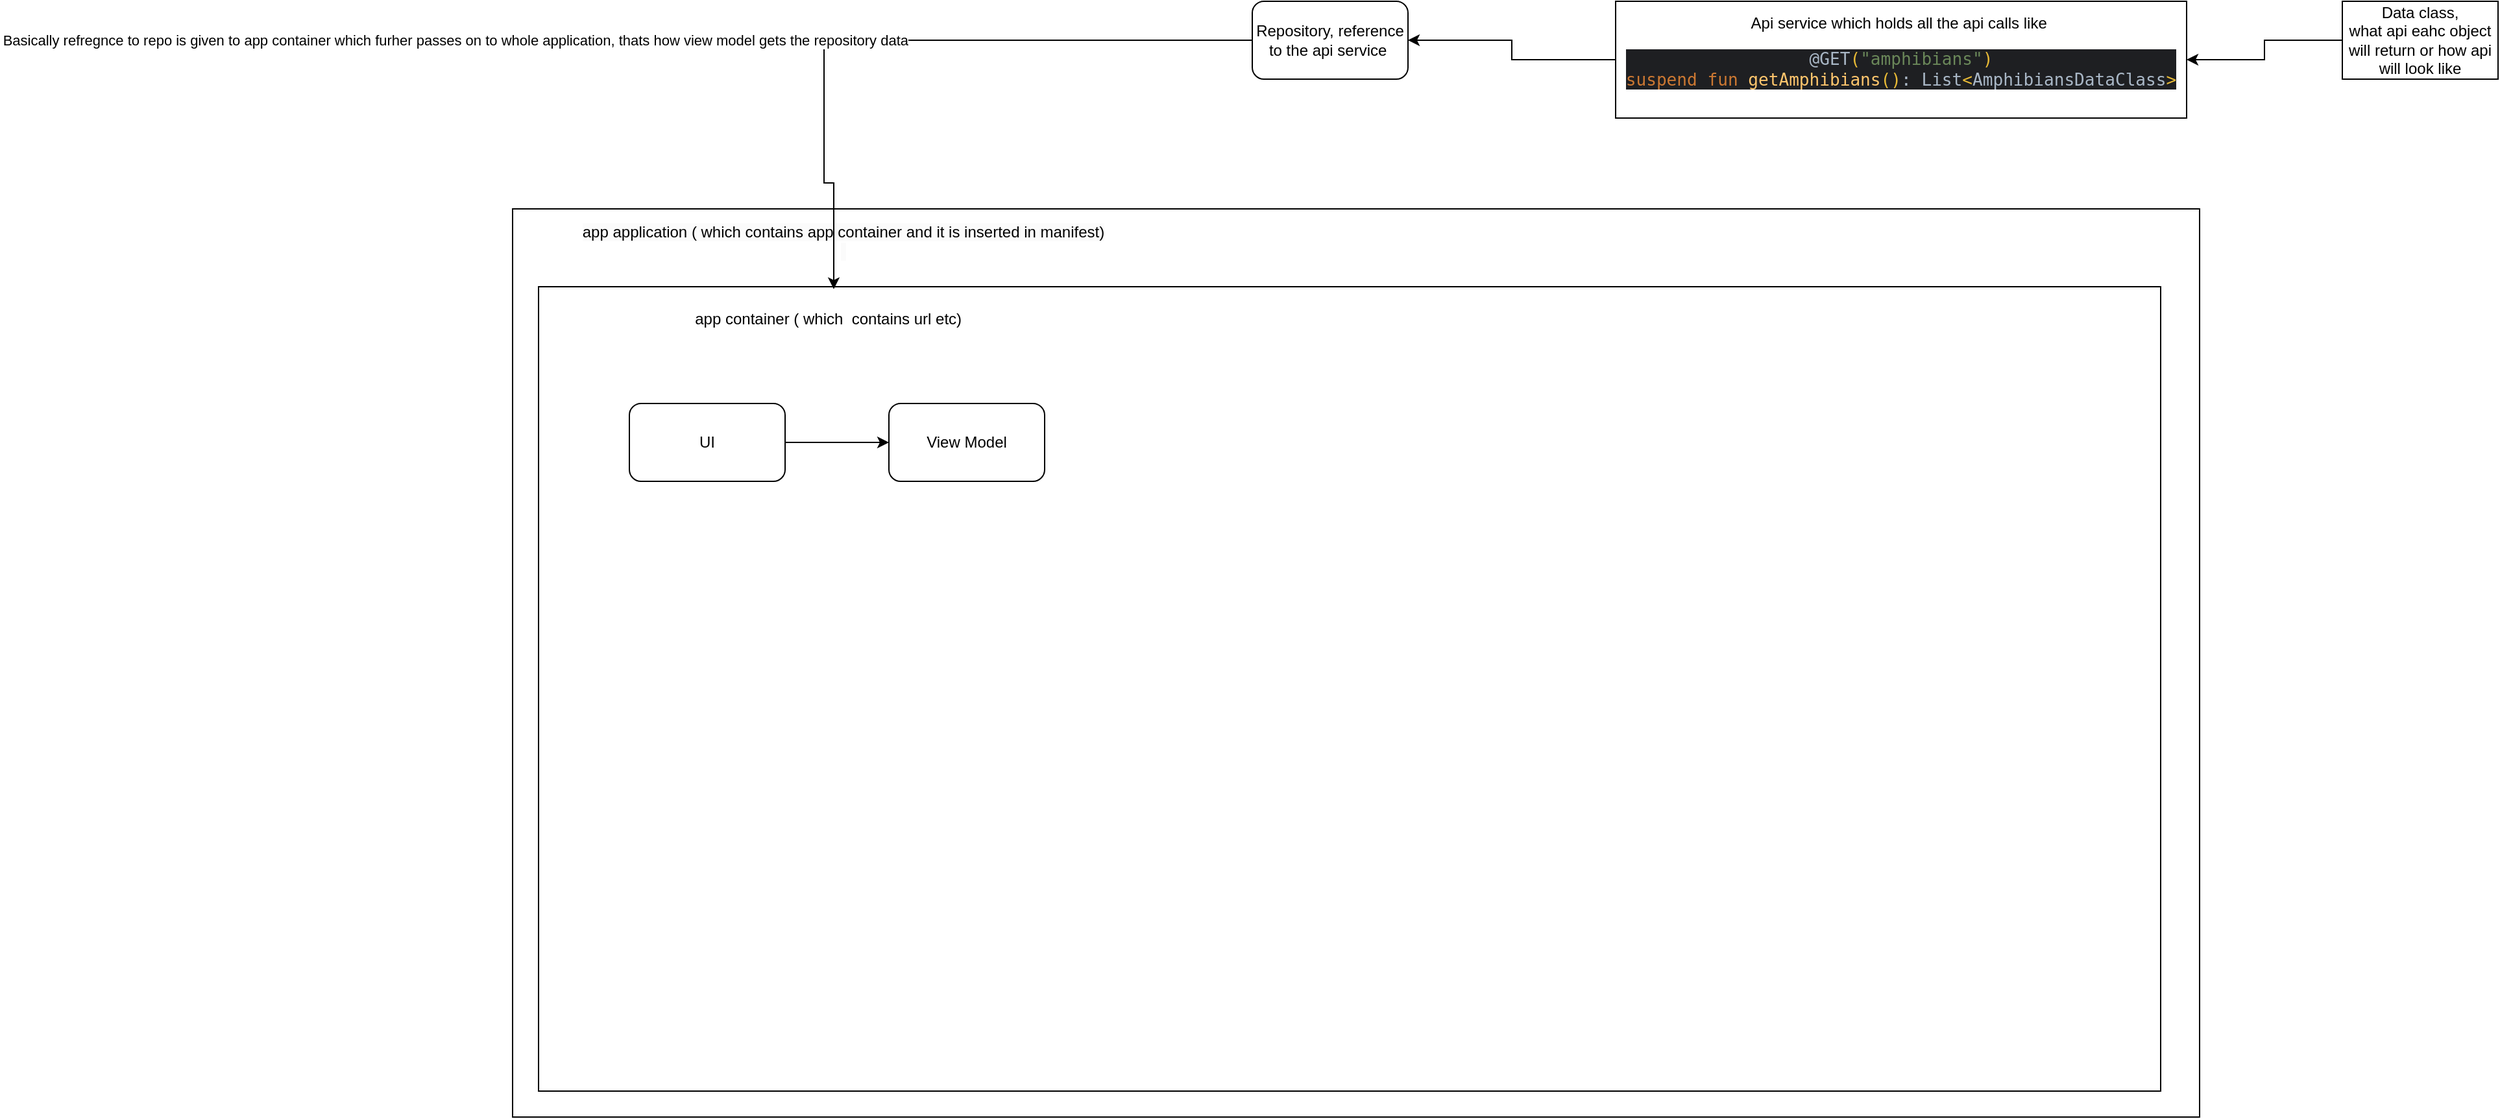 <mxfile version="22.1.3" type="github">
  <diagram name="Page-1" id="2zMFjw1oN3G5vw93tM2V">
    <mxGraphModel dx="2897" dy="2479" grid="1" gridSize="10" guides="1" tooltips="1" connect="1" arrows="1" fold="1" page="1" pageScale="1" pageWidth="827" pageHeight="1169" math="0" shadow="0">
      <root>
        <mxCell id="0" />
        <mxCell id="1" parent="0" />
        <mxCell id="u6SWs21J0ncCVSquaPNv-7" value="" style="rounded=0;whiteSpace=wrap;html=1;" vertex="1" parent="1">
          <mxGeometry x="10" y="30" width="1300" height="700" as="geometry" />
        </mxCell>
        <mxCell id="u6SWs21J0ncCVSquaPNv-5" value="" style="rounded=0;whiteSpace=wrap;html=1;" vertex="1" parent="1">
          <mxGeometry x="30" y="90" width="1250" height="620" as="geometry" />
        </mxCell>
        <mxCell id="u6SWs21J0ncCVSquaPNv-3" value="" style="edgeStyle=orthogonalEdgeStyle;rounded=0;orthogonalLoop=1;jettySize=auto;html=1;" edge="1" parent="1" source="u6SWs21J0ncCVSquaPNv-1" target="u6SWs21J0ncCVSquaPNv-2">
          <mxGeometry relative="1" as="geometry" />
        </mxCell>
        <mxCell id="u6SWs21J0ncCVSquaPNv-1" value="UI" style="rounded=1;whiteSpace=wrap;html=1;" vertex="1" parent="1">
          <mxGeometry x="100" y="180" width="120" height="60" as="geometry" />
        </mxCell>
        <mxCell id="u6SWs21J0ncCVSquaPNv-2" value="View Model" style="rounded=1;whiteSpace=wrap;html=1;" vertex="1" parent="1">
          <mxGeometry x="300" y="180" width="120" height="60" as="geometry" />
        </mxCell>
        <mxCell id="u6SWs21J0ncCVSquaPNv-6" value="app container ( which&amp;nbsp; contains url etc)&amp;nbsp;" style="text;html=1;strokeColor=none;fillColor=none;align=center;verticalAlign=middle;whiteSpace=wrap;rounded=0;" vertex="1" parent="1">
          <mxGeometry x="80" y="100" width="350" height="30" as="geometry" />
        </mxCell>
        <mxCell id="u6SWs21J0ncCVSquaPNv-9" value="&lt;span style=&quot;color: rgb(0, 0, 0); font-family: Helvetica; font-size: 12px; font-style: normal; font-variant-ligatures: normal; font-variant-caps: normal; font-weight: 400; letter-spacing: normal; orphans: 2; text-align: center; text-indent: 0px; text-transform: none; widows: 2; word-spacing: 0px; -webkit-text-stroke-width: 0px; background-color: rgb(251, 251, 251); text-decoration-thickness: initial; text-decoration-style: initial; text-decoration-color: initial; float: none; display: inline !important;&quot;&gt;app application ( which contains app container and it is inserted in manifest)&lt;br&gt;&amp;nbsp;&lt;/span&gt;" style="text;html=1;strokeColor=none;fillColor=none;align=center;verticalAlign=middle;whiteSpace=wrap;rounded=0;" vertex="1" parent="1">
          <mxGeometry x="40" y="40" width="450" height="30" as="geometry" />
        </mxCell>
        <mxCell id="u6SWs21J0ncCVSquaPNv-13" value="Repository, reference to the api service&amp;nbsp;" style="rounded=1;whiteSpace=wrap;html=1;" vertex="1" parent="1">
          <mxGeometry x="580" y="-130" width="120" height="60" as="geometry" />
        </mxCell>
        <mxCell id="u6SWs21J0ncCVSquaPNv-16" style="edgeStyle=orthogonalEdgeStyle;rounded=0;orthogonalLoop=1;jettySize=auto;html=1;exitX=0;exitY=0.5;exitDx=0;exitDy=0;entryX=1;entryY=0.5;entryDx=0;entryDy=0;" edge="1" parent="1" source="u6SWs21J0ncCVSquaPNv-14" target="u6SWs21J0ncCVSquaPNv-13">
          <mxGeometry relative="1" as="geometry" />
        </mxCell>
        <mxCell id="u6SWs21J0ncCVSquaPNv-14" value="Api service which holds all the api calls like&amp;nbsp;&lt;br&gt;&lt;div style=&quot;background-color:#1e1f22;color:#a9b7c6;font-family:&#39;JetBrains Mono&#39;,monospace;font-size:9.8pt;&quot;&gt;&lt;pre&gt;@GET&lt;span style=&quot;color:#e8ba36;&quot;&gt;(&lt;/span&gt;&lt;span style=&quot;color:#6a8759;&quot;&gt;&quot;amphibians&quot;&lt;/span&gt;&lt;span style=&quot;color:#e8ba36;&quot;&gt;)&lt;br&gt;&lt;/span&gt;&lt;span style=&quot;color:#cc7832;&quot;&gt;suspend fun &lt;/span&gt;&lt;span style=&quot;color:#ffc66d;&quot;&gt;getAmphibians&lt;/span&gt;&lt;span style=&quot;color:#e8ba36;&quot;&gt;()&lt;/span&gt;: List&lt;span style=&quot;color:#e8ba36;&quot;&gt;&amp;lt;&lt;/span&gt;AmphibiansDataClass&lt;span style=&quot;color:#e8ba36;&quot;&gt;&amp;gt;&lt;/span&gt;&lt;/pre&gt;&lt;/div&gt;" style="rounded=0;whiteSpace=wrap;html=1;" vertex="1" parent="1">
          <mxGeometry x="860" y="-130" width="440" height="90" as="geometry" />
        </mxCell>
        <mxCell id="u6SWs21J0ncCVSquaPNv-18" value="" style="edgeStyle=orthogonalEdgeStyle;rounded=0;orthogonalLoop=1;jettySize=auto;html=1;" edge="1" parent="1" source="u6SWs21J0ncCVSquaPNv-17" target="u6SWs21J0ncCVSquaPNv-14">
          <mxGeometry relative="1" as="geometry" />
        </mxCell>
        <mxCell id="u6SWs21J0ncCVSquaPNv-17" value="Data class,&lt;br&gt;what api eahc object will return or how api will look like" style="rounded=0;whiteSpace=wrap;html=1;" vertex="1" parent="1">
          <mxGeometry x="1420" y="-130" width="120" height="60" as="geometry" />
        </mxCell>
        <mxCell id="u6SWs21J0ncCVSquaPNv-19" value="Basically refregnce to repo is given to app container which furher passes on to whole application, thats how view model gets the repository data" style="edgeStyle=orthogonalEdgeStyle;rounded=0;orthogonalLoop=1;jettySize=auto;html=1;exitX=0;exitY=0.5;exitDx=0;exitDy=0;entryX=0.182;entryY=0.003;entryDx=0;entryDy=0;entryPerimeter=0;align=right;" edge="1" parent="1" source="u6SWs21J0ncCVSquaPNv-13" target="u6SWs21J0ncCVSquaPNv-5">
          <mxGeometry relative="1" as="geometry">
            <Array as="points">
              <mxPoint x="250" y="-100" />
              <mxPoint x="250" y="10" />
              <mxPoint x="258" y="10" />
            </Array>
          </mxGeometry>
        </mxCell>
      </root>
    </mxGraphModel>
  </diagram>
</mxfile>
